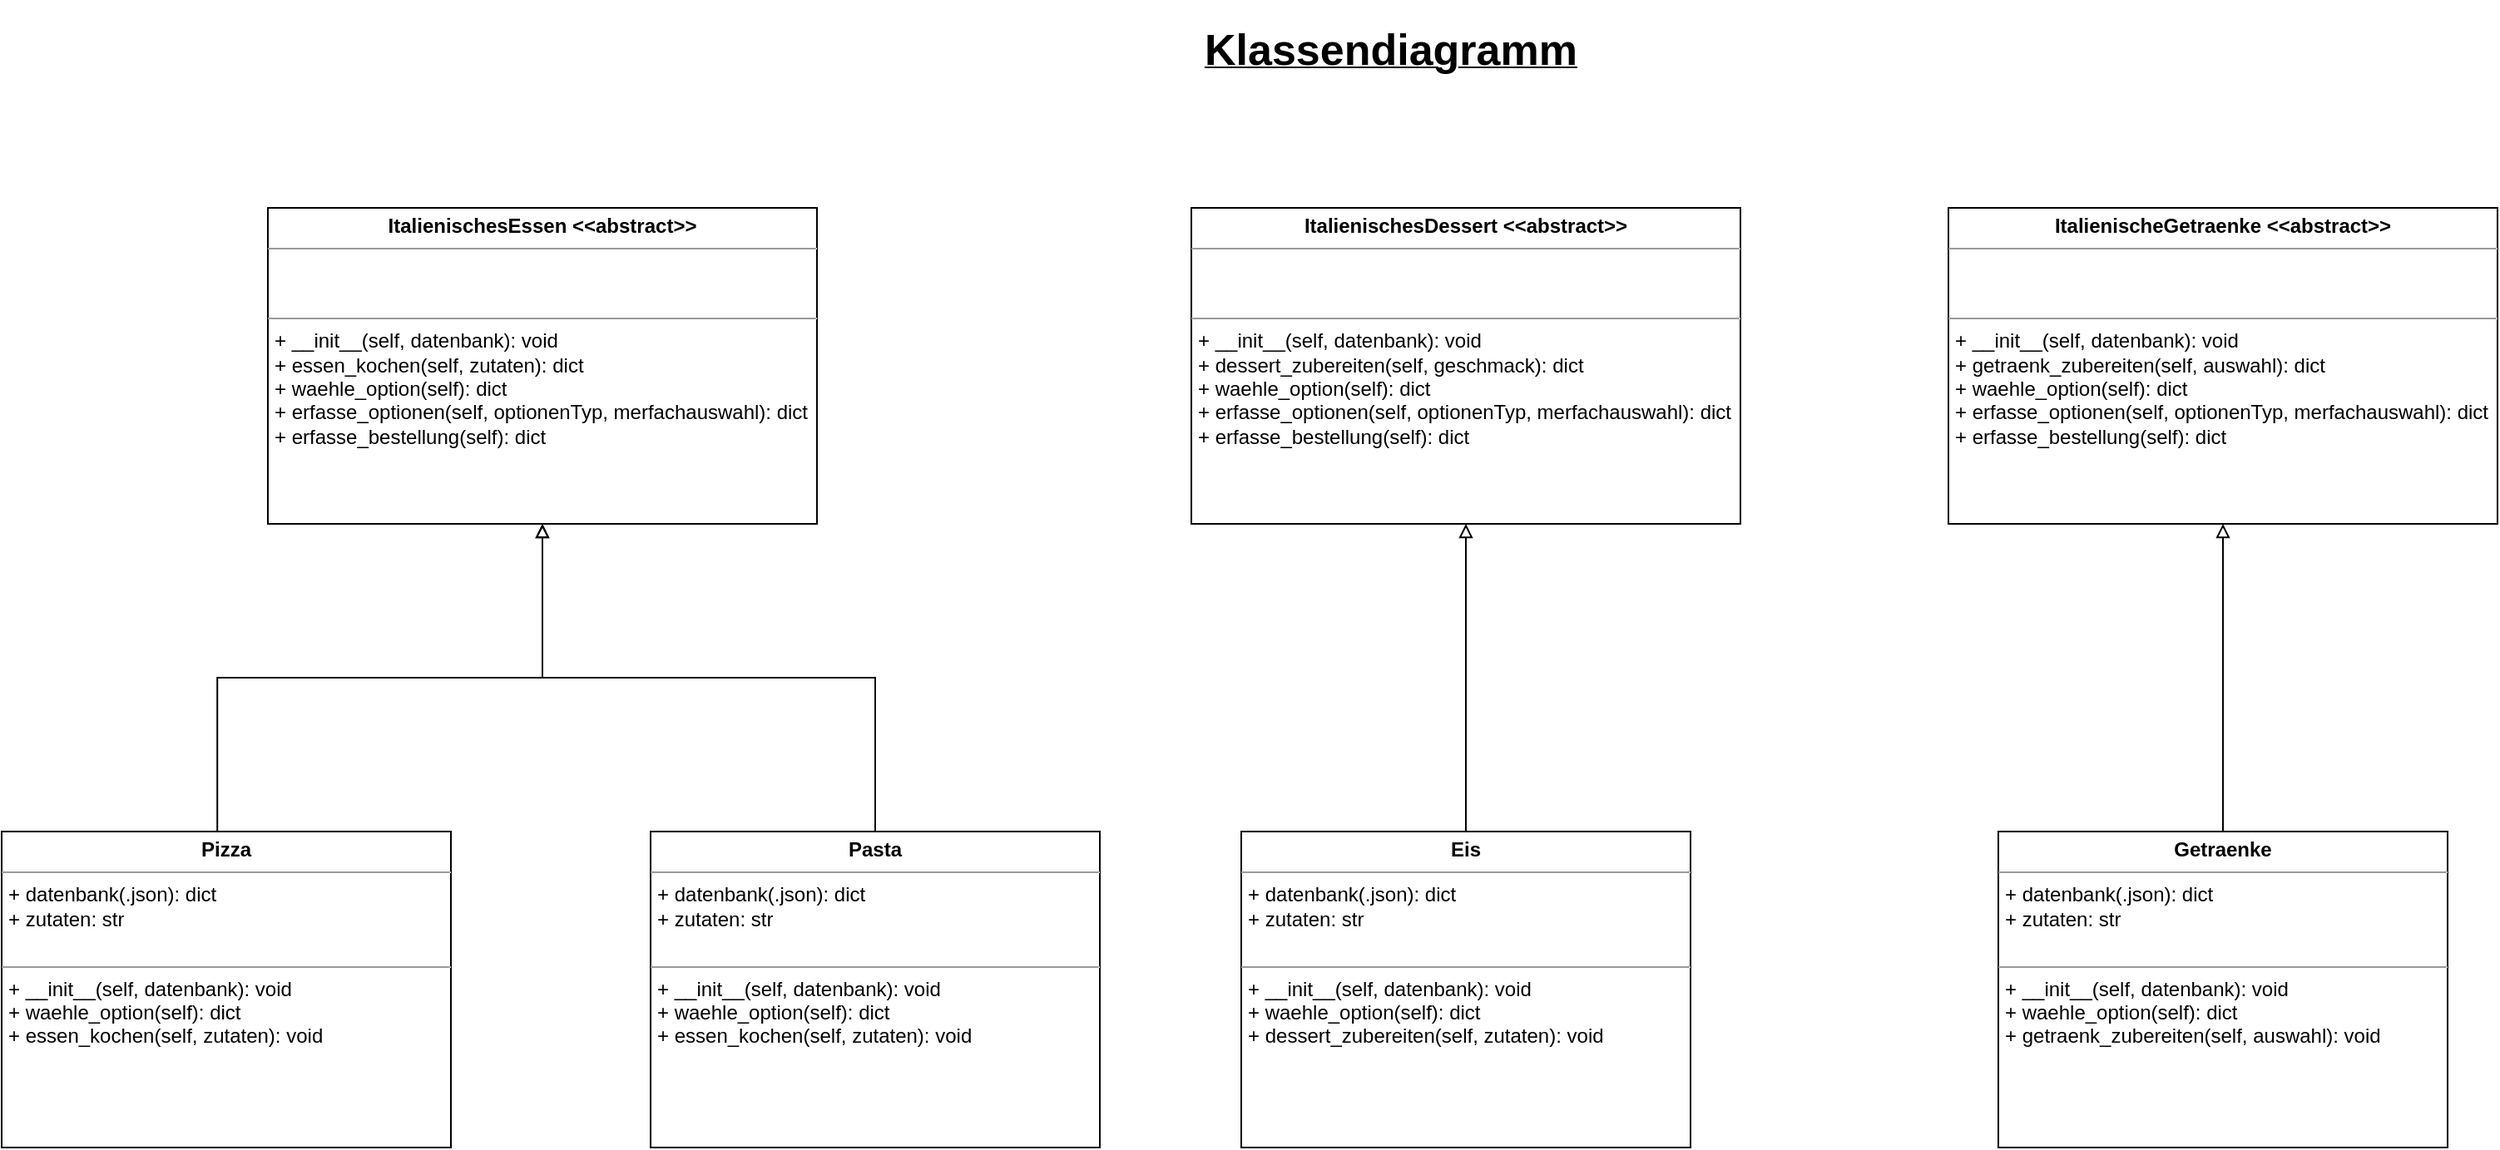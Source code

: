 <mxfile version="22.1.2" type="device">
  <diagram name="Page-1" id="c4acf3e9-155e-7222-9cf6-157b1a14988f">
    <mxGraphModel dx="1558" dy="1790" grid="1" gridSize="10" guides="1" tooltips="1" connect="1" arrows="1" fold="1" page="1" pageScale="1" pageWidth="850" pageHeight="1100" background="none" math="0" shadow="0">
      <root>
        <mxCell id="0" />
        <mxCell id="1" parent="0" />
        <mxCell id="lkox0togM_EY-c_sv_dy-77" style="edgeStyle=orthogonalEdgeStyle;shape=connector;rounded=0;orthogonalLoop=1;jettySize=auto;html=1;entryX=0.5;entryY=1;entryDx=0;entryDy=0;labelBackgroundColor=default;strokeColor=default;fontFamily=Helvetica;fontSize=11;fontColor=default;endArrow=block;endFill=0;exitX=0.48;exitY=0.009;exitDx=0;exitDy=0;exitPerimeter=0;" parent="1" source="Sn9f7PnWVIw7wCVwfG7h-5" target="ci3fNGWa6bsnQwDu6Lcw-1" edge="1">
          <mxGeometry relative="1" as="geometry">
            <mxPoint x="375.034" y="-160" as="sourcePoint" />
          </mxGeometry>
        </mxCell>
        <mxCell id="ci3fNGWa6bsnQwDu6Lcw-1" value="&lt;p style=&quot;margin:0px;margin-top:4px;text-align:center;&quot;&gt;&lt;b&gt;ItalienischesEssen &amp;lt;&amp;lt;abstract&amp;gt;&amp;gt;&lt;/b&gt;&lt;/p&gt;&lt;hr size=&quot;1&quot;&gt;&lt;p style=&quot;margin:0px;margin-left:4px;&quot;&gt;&lt;br&gt;&lt;/p&gt;&lt;p style=&quot;margin:0px;margin-left:4px;&quot;&gt;&lt;br&gt;&lt;/p&gt;&lt;hr size=&quot;1&quot;&gt;&lt;p style=&quot;margin:0px;margin-left:4px;&quot;&gt;+ __init__(self, datenbank&lt;span style=&quot;background-color: initial;&quot;&gt;): void&lt;/span&gt;&lt;/p&gt;&lt;p style=&quot;margin:0px;margin-left:4px;&quot;&gt;+ essen_kochen(self, zutaten): dict&lt;br&gt;&lt;/p&gt;&lt;p style=&quot;margin:0px;margin-left:4px;&quot;&gt;+ waehle_option(self): dict&lt;/p&gt;&lt;p style=&quot;margin:0px;margin-left:4px;&quot;&gt;+ erfasse_optionen(self, optionenTyp, merfachauswahl): dict&lt;br&gt;&lt;/p&gt;&lt;p style=&quot;margin:0px;margin-left:4px;&quot;&gt;+ erfasse_bestellung(self): dict&lt;/p&gt;" style="verticalAlign=top;align=left;overflow=fill;fontSize=12;fontFamily=Helvetica;html=1;rounded=0;shadow=0;comic=0;labelBackgroundColor=none;strokeWidth=1" parent="1" vertex="1">
          <mxGeometry x="470" y="-535" width="330" height="190" as="geometry" />
        </mxCell>
        <mxCell id="lkox0togM_EY-c_sv_dy-78" style="edgeStyle=orthogonalEdgeStyle;shape=connector;rounded=0;orthogonalLoop=1;jettySize=auto;html=1;entryX=0.5;entryY=1;entryDx=0;entryDy=0;labelBackgroundColor=default;strokeColor=default;fontFamily=Helvetica;fontSize=11;fontColor=default;endArrow=block;endFill=0;" parent="1" source="ci3fNGWa6bsnQwDu6Lcw-2" target="ci3fNGWa6bsnQwDu6Lcw-1" edge="1">
          <mxGeometry relative="1" as="geometry" />
        </mxCell>
        <mxCell id="ci3fNGWa6bsnQwDu6Lcw-2" value="&lt;p style=&quot;margin:0px;margin-top:4px;text-align:center;&quot;&gt;&lt;b&gt;Pasta&lt;/b&gt;&lt;/p&gt;&lt;hr size=&quot;1&quot;&gt;&lt;p style=&quot;margin:0px;margin-left:4px;&quot;&gt;+ datenbank(.json): dict&lt;br&gt;+ zutaten: str&lt;br&gt;&lt;/p&gt;&lt;p style=&quot;margin:0px;margin-left:4px;&quot;&gt;&lt;br&gt;&lt;/p&gt;&lt;hr size=&quot;1&quot;&gt;&lt;p style=&quot;margin:0px;margin-left:4px;&quot;&gt;+ __init__(self, datenbank): void&lt;/p&gt;&lt;p style=&quot;margin:0px;margin-left:4px;&quot;&gt;+ waehle_option(self): dict&lt;/p&gt;&lt;p style=&quot;margin:0px;margin-left:4px;&quot;&gt;&lt;span style=&quot;background-color: initial;&quot;&gt;+ essen_kochen(self, zutaten): void&lt;/span&gt;&lt;/p&gt;" style="verticalAlign=top;align=left;overflow=fill;fontSize=12;fontFamily=Helvetica;html=1;rounded=0;shadow=0;comic=0;labelBackgroundColor=none;strokeWidth=1" parent="1" vertex="1">
          <mxGeometry x="700" y="-160" width="270" height="190" as="geometry" />
        </mxCell>
        <mxCell id="lkox0togM_EY-c_sv_dy-155" value="&lt;span style=&quot;font-size: 26px;&quot;&gt;Klassendiagramm&lt;/span&gt;" style="text;html=1;strokeColor=none;fillColor=none;align=center;verticalAlign=middle;whiteSpace=wrap;rounded=0;fontSize=11;fontFamily=Helvetica;fontColor=default;fontStyle=5" parent="1" vertex="1">
          <mxGeometry x="890" y="-660" width="510" height="60" as="geometry" />
        </mxCell>
        <mxCell id="Sn9f7PnWVIw7wCVwfG7h-1" value="&lt;p style=&quot;margin:0px;margin-top:4px;text-align:center;&quot;&gt;&lt;b&gt;Eis&lt;/b&gt;&lt;/p&gt;&lt;hr size=&quot;1&quot;&gt;&lt;p style=&quot;margin:0px;margin-left:4px;&quot;&gt;+ datenbank(.json): dict&lt;br&gt;+ zutaten: str&lt;br&gt;&lt;/p&gt;&lt;p style=&quot;margin:0px;margin-left:4px;&quot;&gt;&lt;br&gt;&lt;/p&gt;&lt;hr size=&quot;1&quot;&gt;&lt;p style=&quot;margin:0px;margin-left:4px;&quot;&gt;+ __init__(self, datenbank): void&lt;/p&gt;&lt;p style=&quot;margin:0px;margin-left:4px;&quot;&gt;+ waehle_option(self): dict&lt;/p&gt;&lt;p style=&quot;margin:0px;margin-left:4px;&quot;&gt;&lt;span style=&quot;background-color: initial;&quot;&gt;+ dessert_zubereiten(self, zutaten): void&lt;/span&gt;&lt;/p&gt;" style="verticalAlign=top;align=left;overflow=fill;fontSize=12;fontFamily=Helvetica;html=1;rounded=0;shadow=0;comic=0;labelBackgroundColor=none;strokeWidth=1" parent="1" vertex="1">
          <mxGeometry x="1055" y="-160" width="270" height="190" as="geometry" />
        </mxCell>
        <mxCell id="Sn9f7PnWVIw7wCVwfG7h-3" style="edgeStyle=orthogonalEdgeStyle;shape=connector;rounded=0;orthogonalLoop=1;jettySize=auto;html=1;labelBackgroundColor=default;strokeColor=default;fontFamily=Helvetica;fontSize=11;fontColor=default;endArrow=block;endFill=0;entryX=0.5;entryY=1;entryDx=0;entryDy=0;" parent="1" source="Sn9f7PnWVIw7wCVwfG7h-1" edge="1">
          <mxGeometry relative="1" as="geometry">
            <mxPoint x="1194.5" y="-110" as="sourcePoint" />
            <mxPoint x="1190" y="-345" as="targetPoint" />
          </mxGeometry>
        </mxCell>
        <mxCell id="Sn9f7PnWVIw7wCVwfG7h-5" value="&lt;p style=&quot;margin:0px;margin-top:4px;text-align:center;&quot;&gt;&lt;b&gt;Pizza&lt;/b&gt;&lt;/p&gt;&lt;hr size=&quot;1&quot;&gt;&lt;p style=&quot;margin:0px;margin-left:4px;&quot;&gt;+ datenbank(.json): dict&lt;br&gt;+ zutaten: str&lt;br&gt;&lt;/p&gt;&lt;p style=&quot;margin:0px;margin-left:4px;&quot;&gt;&lt;br&gt;&lt;/p&gt;&lt;hr size=&quot;1&quot;&gt;&lt;p style=&quot;margin:0px;margin-left:4px;&quot;&gt;+ __init__(self, datenbank): void&lt;/p&gt;&lt;p style=&quot;margin:0px;margin-left:4px;&quot;&gt;+ waehle_option(self): dict&lt;/p&gt;&lt;p style=&quot;margin:0px;margin-left:4px;&quot;&gt;&lt;span style=&quot;background-color: initial;&quot;&gt;+ essen_kochen(self, zutaten): void&lt;/span&gt;&lt;/p&gt;" style="verticalAlign=top;align=left;overflow=fill;fontSize=12;fontFamily=Helvetica;html=1;rounded=0;shadow=0;comic=0;labelBackgroundColor=none;strokeWidth=1" parent="1" vertex="1">
          <mxGeometry x="310" y="-160" width="270" height="190" as="geometry" />
        </mxCell>
        <mxCell id="Sn9f7PnWVIw7wCVwfG7h-6" value="&lt;p style=&quot;margin:0px;margin-top:4px;text-align:center;&quot;&gt;&lt;b&gt;ItalienischesDessert &amp;lt;&amp;lt;abstract&amp;gt;&amp;gt;&lt;/b&gt;&lt;br&gt;&lt;/p&gt;&lt;hr size=&quot;1&quot;&gt;&lt;p style=&quot;margin:0px;margin-left:4px;&quot;&gt;&lt;br&gt;&lt;/p&gt;&lt;p style=&quot;margin:0px;margin-left:4px;&quot;&gt;&lt;br&gt;&lt;/p&gt;&lt;hr size=&quot;1&quot;&gt;&lt;p style=&quot;margin:0px;margin-left:4px;&quot;&gt;+ __init__(self, datenbank&lt;span style=&quot;background-color: initial;&quot;&gt;): void&lt;/span&gt;&lt;/p&gt;&lt;p style=&quot;margin:0px;margin-left:4px;&quot;&gt;+ dessert_zubereiten(self, geschmack): dict&lt;br&gt;&lt;/p&gt;&lt;p style=&quot;margin:0px;margin-left:4px;&quot;&gt;+ waehle_option(self): dict&lt;/p&gt;&lt;p style=&quot;margin:0px;margin-left:4px;&quot;&gt;+ erfasse_optionen(self, optionenTyp, merfachauswahl): dict&lt;br&gt;&lt;/p&gt;&lt;p style=&quot;margin:0px;margin-left:4px;&quot;&gt;+ erfasse_bestellung(self): dict&lt;/p&gt;" style="verticalAlign=top;align=left;overflow=fill;fontSize=12;fontFamily=Helvetica;html=1;rounded=0;shadow=0;comic=0;labelBackgroundColor=none;strokeWidth=1" parent="1" vertex="1">
          <mxGeometry x="1025" y="-535" width="330" height="190" as="geometry" />
        </mxCell>
        <mxCell id="rNJdTHC4vQ6PGVx2YbqS-1" value="&lt;p style=&quot;margin:0px;margin-top:4px;text-align:center;&quot;&gt;&lt;b&gt;Getraenke&lt;/b&gt;&lt;/p&gt;&lt;hr size=&quot;1&quot;&gt;&lt;p style=&quot;margin:0px;margin-left:4px;&quot;&gt;+ datenbank(.json): dict&lt;br&gt;+ zutaten: str&lt;br&gt;&lt;/p&gt;&lt;p style=&quot;margin:0px;margin-left:4px;&quot;&gt;&lt;br&gt;&lt;/p&gt;&lt;hr size=&quot;1&quot;&gt;&lt;p style=&quot;margin:0px;margin-left:4px;&quot;&gt;+ __init__(self, datenbank): void&lt;/p&gt;&lt;p style=&quot;margin:0px;margin-left:4px;&quot;&gt;+ waehle_option(self): dict&lt;/p&gt;&lt;p style=&quot;margin:0px;margin-left:4px;&quot;&gt;&lt;span style=&quot;background-color: initial;&quot;&gt;+ getraenk_zubereiten(self, auswahl): void&lt;/span&gt;&lt;/p&gt;&lt;p style=&quot;margin:0px;margin-left:4px;&quot;&gt;&lt;span style=&quot;background-color: initial;&quot;&gt;&lt;br&gt;&lt;/span&gt;&lt;/p&gt;" style="verticalAlign=top;align=left;overflow=fill;fontSize=12;fontFamily=Helvetica;html=1;rounded=0;shadow=0;comic=0;labelBackgroundColor=none;strokeWidth=1" parent="1" vertex="1">
          <mxGeometry x="1510" y="-160" width="270" height="190" as="geometry" />
        </mxCell>
        <mxCell id="rNJdTHC4vQ6PGVx2YbqS-2" style="edgeStyle=orthogonalEdgeStyle;shape=connector;rounded=0;orthogonalLoop=1;jettySize=auto;html=1;labelBackgroundColor=default;strokeColor=default;fontFamily=Helvetica;fontSize=11;fontColor=default;endArrow=block;endFill=0;entryX=0.5;entryY=1;entryDx=0;entryDy=0;" parent="1" source="rNJdTHC4vQ6PGVx2YbqS-1" edge="1">
          <mxGeometry relative="1" as="geometry">
            <mxPoint x="1649.5" y="-110" as="sourcePoint" />
            <mxPoint x="1645" y="-345" as="targetPoint" />
          </mxGeometry>
        </mxCell>
        <mxCell id="rNJdTHC4vQ6PGVx2YbqS-3" value="&lt;p style=&quot;margin:0px;margin-top:4px;text-align:center;&quot;&gt;&lt;b&gt;ItalienischeGetraenke &amp;lt;&amp;lt;abstract&amp;gt;&amp;gt;&lt;/b&gt;&lt;br&gt;&lt;/p&gt;&lt;hr size=&quot;1&quot;&gt;&lt;p style=&quot;margin:0px;margin-left:4px;&quot;&gt;&lt;br&gt;&lt;/p&gt;&lt;p style=&quot;margin:0px;margin-left:4px;&quot;&gt;&lt;br&gt;&lt;/p&gt;&lt;hr size=&quot;1&quot;&gt;&lt;p style=&quot;margin:0px;margin-left:4px;&quot;&gt;+ __init__(self, datenbank&lt;span style=&quot;background-color: initial;&quot;&gt;): void&lt;/span&gt;&lt;/p&gt;&lt;p style=&quot;margin:0px;margin-left:4px;&quot;&gt;+ getraenk_zubereiten(self, auswahl): dict&lt;br&gt;&lt;/p&gt;&lt;p style=&quot;margin:0px;margin-left:4px;&quot;&gt;+ waehle_option(self): dict&lt;/p&gt;&lt;p style=&quot;margin:0px;margin-left:4px;&quot;&gt;+ erfasse_optionen(self, optionenTyp, merfachauswahl): dict&lt;br&gt;&lt;/p&gt;&lt;p style=&quot;margin:0px;margin-left:4px;&quot;&gt;+ erfasse_bestellung(self): dict&lt;/p&gt;" style="verticalAlign=top;align=left;overflow=fill;fontSize=12;fontFamily=Helvetica;html=1;rounded=0;shadow=0;comic=0;labelBackgroundColor=none;strokeWidth=1" parent="1" vertex="1">
          <mxGeometry x="1480" y="-535" width="330" height="190" as="geometry" />
        </mxCell>
      </root>
    </mxGraphModel>
  </diagram>
</mxfile>
